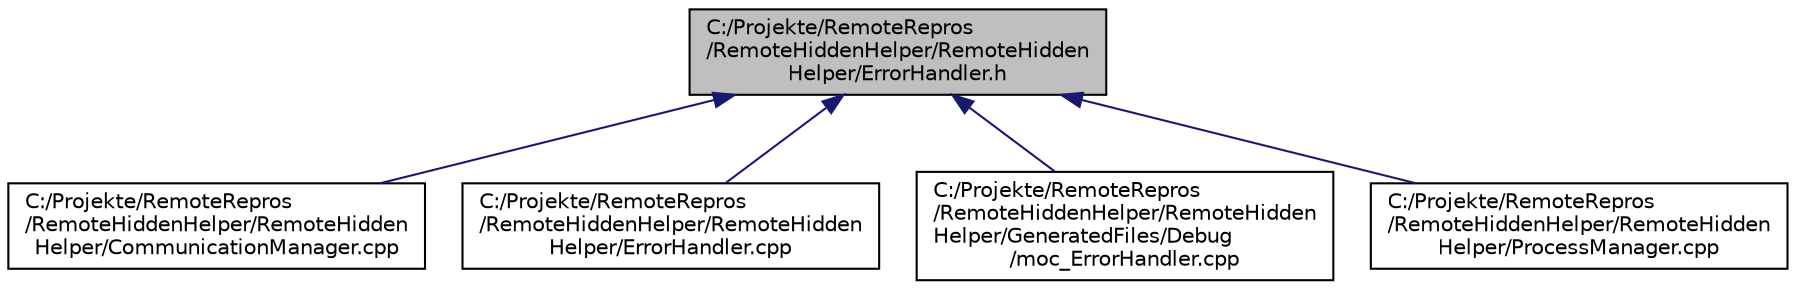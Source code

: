 digraph "C:/Projekte/RemoteRepros/RemoteHiddenHelper/RemoteHiddenHelper/ErrorHandler.h"
{
  edge [fontname="Helvetica",fontsize="10",labelfontname="Helvetica",labelfontsize="10"];
  node [fontname="Helvetica",fontsize="10",shape=record];
  Node3 [label="C:/Projekte/RemoteRepros\l/RemoteHiddenHelper/RemoteHidden\lHelper/ErrorHandler.h",height=0.2,width=0.4,color="black", fillcolor="grey75", style="filled", fontcolor="black"];
  Node3 -> Node4 [dir="back",color="midnightblue",fontsize="10",style="solid"];
  Node4 [label="C:/Projekte/RemoteRepros\l/RemoteHiddenHelper/RemoteHidden\lHelper/CommunicationManager.cpp",height=0.2,width=0.4,color="black", fillcolor="white", style="filled",URL="$_communication_manager_8cpp.html"];
  Node3 -> Node5 [dir="back",color="midnightblue",fontsize="10",style="solid"];
  Node5 [label="C:/Projekte/RemoteRepros\l/RemoteHiddenHelper/RemoteHidden\lHelper/ErrorHandler.cpp",height=0.2,width=0.4,color="black", fillcolor="white", style="filled",URL="$_error_handler_8cpp.html"];
  Node3 -> Node6 [dir="back",color="midnightblue",fontsize="10",style="solid"];
  Node6 [label="C:/Projekte/RemoteRepros\l/RemoteHiddenHelper/RemoteHidden\lHelper/GeneratedFiles/Debug\l/moc_ErrorHandler.cpp",height=0.2,width=0.4,color="black", fillcolor="white", style="filled",URL="$moc___error_handler_8cpp.html"];
  Node3 -> Node7 [dir="back",color="midnightblue",fontsize="10",style="solid"];
  Node7 [label="C:/Projekte/RemoteRepros\l/RemoteHiddenHelper/RemoteHidden\lHelper/ProcessManager.cpp",height=0.2,width=0.4,color="black", fillcolor="white", style="filled",URL="$_process_manager_8cpp.html"];
}

